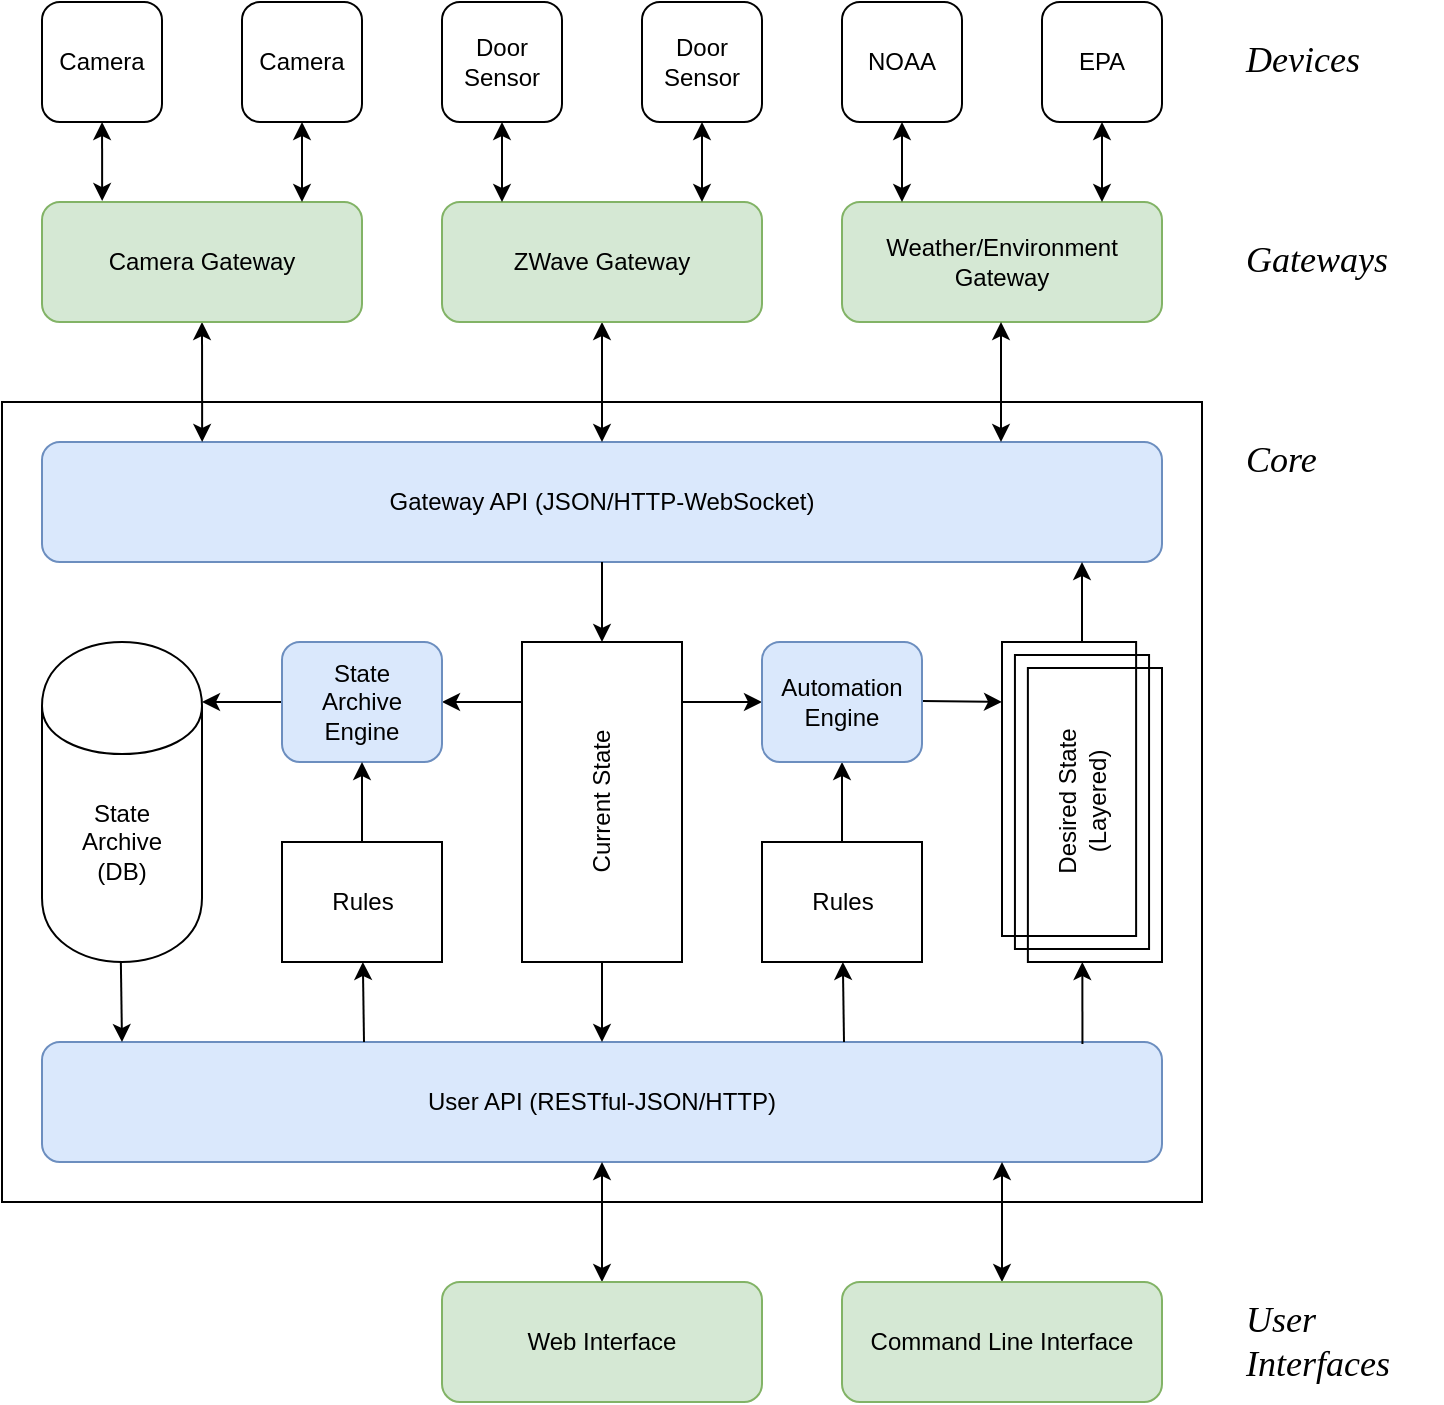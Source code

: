 <mxfile version="11.1.1" type="device"><diagram id="nyFlotmh9oRMmqSYARnF" name="Page-1"><mxGraphModel dx="946" dy="727" grid="1" gridSize="10" guides="1" tooltips="1" connect="1" arrows="1" fold="1" page="1" pageScale="1" pageWidth="850" pageHeight="1100" math="0" shadow="0"><root><mxCell id="0"/><mxCell id="1" parent="0"/><mxCell id="MtfKd6-NrAOQEtamVdi_-132" value="" style="rounded=0;whiteSpace=wrap;html=1;fillColor=none;align=center;" parent="1" vertex="1"><mxGeometry x="20" y="240" width="600" height="400" as="geometry"/></mxCell><mxCell id="MtfKd6-NrAOQEtamVdi_-2" value="Gateway API (JSON/HTTP-WebSocket)" style="rounded=1;whiteSpace=wrap;html=1;fillColor=#dae8fc;strokeColor=#6c8ebf;" parent="1" vertex="1"><mxGeometry x="40" y="260" width="560" height="60" as="geometry"/></mxCell><mxCell id="MtfKd6-NrAOQEtamVdi_-3" value="User API (RESTful-JSON/HTTP)" style="rounded=1;whiteSpace=wrap;html=1;fillColor=#dae8fc;strokeColor=#6c8ebf;" parent="1" vertex="1"><mxGeometry x="40" y="560" width="560" height="60" as="geometry"/></mxCell><mxCell id="MtfKd6-NrAOQEtamVdi_-118" value="" style="edgeStyle=none;rounded=0;orthogonalLoop=1;jettySize=auto;html=1;startArrow=classic;startFill=1;endArrow=classic;endFill=1;entryX=0.143;entryY=0;entryDx=0;entryDy=0;entryPerimeter=0;" parent="1" target="MtfKd6-NrAOQEtamVdi_-2" edge="1"><mxGeometry relative="1" as="geometry"><mxPoint x="120" y="200" as="sourcePoint"/><mxPoint x="120" y="240" as="targetPoint"/></mxGeometry></mxCell><mxCell id="MtfKd6-NrAOQEtamVdi_-12" value="Camera Gateway&lt;br&gt;" style="rounded=1;whiteSpace=wrap;html=1;fillColor=#d5e8d4;strokeColor=#82b366;" parent="1" vertex="1"><mxGeometry x="40" y="140" width="160" height="60" as="geometry"/></mxCell><mxCell id="MtfKd6-NrAOQEtamVdi_-120" value="" style="edgeStyle=none;rounded=0;orthogonalLoop=1;jettySize=auto;html=1;startArrow=classic;startFill=1;endArrow=classic;endFill=1;entryX=0.188;entryY=-0.008;entryDx=0;entryDy=0;entryPerimeter=0;" parent="1" source="MtfKd6-NrAOQEtamVdi_-13" target="MtfKd6-NrAOQEtamVdi_-12" edge="1"><mxGeometry relative="1" as="geometry"/></mxCell><mxCell id="MtfKd6-NrAOQEtamVdi_-13" value="Camera&lt;br&gt;" style="rounded=1;whiteSpace=wrap;html=1;" parent="1" vertex="1"><mxGeometry x="40" y="40" width="60" height="60" as="geometry"/></mxCell><mxCell id="MtfKd6-NrAOQEtamVdi_-121" value="" style="edgeStyle=none;rounded=0;orthogonalLoop=1;jettySize=auto;html=1;startArrow=classic;startFill=1;endArrow=classic;endFill=1;" parent="1" source="MtfKd6-NrAOQEtamVdi_-14" edge="1"><mxGeometry relative="1" as="geometry"><mxPoint x="170" y="140" as="targetPoint"/></mxGeometry></mxCell><mxCell id="MtfKd6-NrAOQEtamVdi_-14" value="Camera" style="rounded=1;whiteSpace=wrap;html=1;" parent="1" vertex="1"><mxGeometry x="140" y="40" width="60" height="60" as="geometry"/></mxCell><mxCell id="MtfKd6-NrAOQEtamVdi_-131" value="" style="edgeStyle=none;rounded=0;orthogonalLoop=1;jettySize=auto;html=1;startArrow=classic;startFill=1;endArrow=classic;endFill=1;" parent="1" source="MtfKd6-NrAOQEtamVdi_-15" edge="1"><mxGeometry relative="1" as="geometry"><mxPoint x="320" y="620" as="targetPoint"/></mxGeometry></mxCell><mxCell id="MtfKd6-NrAOQEtamVdi_-15" value="Web Interface&lt;br&gt;" style="rounded=1;whiteSpace=wrap;html=1;fillColor=#d5e8d4;strokeColor=#82b366;" parent="1" vertex="1"><mxGeometry x="240" y="680" width="160" height="60" as="geometry"/></mxCell><mxCell id="MtfKd6-NrAOQEtamVdi_-130" value="" style="edgeStyle=none;rounded=0;orthogonalLoop=1;jettySize=auto;html=1;startArrow=classic;startFill=1;endArrow=classic;endFill=1;" parent="1" source="MtfKd6-NrAOQEtamVdi_-23" edge="1"><mxGeometry relative="1" as="geometry"><mxPoint x="520" y="620" as="targetPoint"/></mxGeometry></mxCell><mxCell id="MtfKd6-NrAOQEtamVdi_-23" value="Command Line Interface&lt;br&gt;" style="rounded=1;whiteSpace=wrap;html=1;fillColor=#d5e8d4;align=center;strokeColor=#82b366;" parent="1" vertex="1"><mxGeometry x="440" y="680" width="160" height="60" as="geometry"/></mxCell><mxCell id="MtfKd6-NrAOQEtamVdi_-113" value="" style="edgeStyle=none;rounded=0;orthogonalLoop=1;jettySize=auto;html=1;startArrow=none;startFill=0;endArrow=classic;endFill=1;" parent="1" source="MtfKd6-NrAOQEtamVdi_-30" edge="1"><mxGeometry relative="1" as="geometry"><mxPoint x="560" y="320" as="targetPoint"/></mxGeometry></mxCell><mxCell id="MtfKd6-NrAOQEtamVdi_-115" value="" style="edgeStyle=none;rounded=0;orthogonalLoop=1;jettySize=auto;html=1;startArrow=classic;startFill=1;endArrow=none;endFill=0;entryX=0.929;entryY=0.017;entryDx=0;entryDy=0;entryPerimeter=0;" parent="1" source="MtfKd6-NrAOQEtamVdi_-30" target="MtfKd6-NrAOQEtamVdi_-3" edge="1"><mxGeometry relative="1" as="geometry"><mxPoint x="600" y="560" as="targetPoint"/></mxGeometry></mxCell><mxCell id="MtfKd6-NrAOQEtamVdi_-30" value="Desired State &lt;br&gt;(Layered)" style="verticalLabelPosition=middle;verticalAlign=middle;html=1;shape=mxgraph.basic.layered_rect;dx=12.94;outlineConnect=0;fillColor=none;align=center;labelPosition=center;horizontal=0;" parent="1" vertex="1"><mxGeometry x="520" y="360" width="80" height="160" as="geometry"/></mxCell><mxCell id="MtfKd6-NrAOQEtamVdi_-107" value="" style="edgeStyle=none;rounded=0;orthogonalLoop=1;jettySize=auto;html=1;startArrow=classic;startFill=1;endArrow=none;endFill=0;" parent="1" source="MtfKd6-NrAOQEtamVdi_-35" edge="1"><mxGeometry relative="1" as="geometry"><mxPoint x="320" y="320" as="targetPoint"/></mxGeometry></mxCell><mxCell id="MtfKd6-NrAOQEtamVdi_-108" value="" style="edgeStyle=none;rounded=0;orthogonalLoop=1;jettySize=auto;html=1;startArrow=classic;startFill=1;endArrow=none;endFill=0;" parent="1" target="MtfKd6-NrAOQEtamVdi_-35" edge="1"><mxGeometry relative="1" as="geometry"><mxPoint x="320" y="560" as="sourcePoint"/></mxGeometry></mxCell><mxCell id="MtfKd6-NrAOQEtamVdi_-35" value="Current State" style="verticalLabelPosition=middle;verticalAlign=middle;html=1;shape=mxgraph.basic.rect;fillColor=#ffffff;fillColor2=none;strokeColor=#000000;strokeWidth=1;size=20;indent=5;align=center;labelPosition=center;horizontal=0;" parent="1" vertex="1"><mxGeometry x="280" y="360" width="80" height="160" as="geometry"/></mxCell><mxCell id="MtfKd6-NrAOQEtamVdi_-109" value="" style="edgeStyle=none;rounded=0;orthogonalLoop=1;jettySize=auto;html=1;startArrow=classic;startFill=1;endArrow=none;endFill=0;" parent="1" source="MtfKd6-NrAOQEtamVdi_-87" edge="1"><mxGeometry relative="1" as="geometry"><mxPoint x="441" y="560" as="targetPoint"/></mxGeometry></mxCell><mxCell id="MtfKd6-NrAOQEtamVdi_-112" value="" style="edgeStyle=none;rounded=0;orthogonalLoop=1;jettySize=auto;html=1;startArrow=none;startFill=0;endArrow=classic;endFill=1;" parent="1" source="MtfKd6-NrAOQEtamVdi_-87" target="MtfKd6-NrAOQEtamVdi_-88" edge="1"><mxGeometry relative="1" as="geometry"/></mxCell><mxCell id="MtfKd6-NrAOQEtamVdi_-87" value="Rules&lt;br&gt;" style="verticalLabelPosition=middle;verticalAlign=middle;html=1;shape=mxgraph.basic.rect;fillColor=#ffffff;fillColor2=none;strokeColor=#000000;strokeWidth=1;size=20;indent=5;align=center;labelPosition=center;" parent="1" vertex="1"><mxGeometry x="400" y="460" width="80" height="60" as="geometry"/></mxCell><mxCell id="MtfKd6-NrAOQEtamVdi_-110" value="" style="edgeStyle=none;rounded=0;orthogonalLoop=1;jettySize=auto;html=1;startArrow=classic;startFill=1;endArrow=none;endFill=0;" parent="1" source="MtfKd6-NrAOQEtamVdi_-88" edge="1"><mxGeometry relative="1" as="geometry"><mxPoint x="360" y="390" as="targetPoint"/></mxGeometry></mxCell><mxCell id="MtfKd6-NrAOQEtamVdi_-128" value="" style="edgeStyle=none;rounded=0;orthogonalLoop=1;jettySize=auto;html=1;startArrow=none;startFill=0;endArrow=classic;endFill=1;" parent="1" edge="1"><mxGeometry relative="1" as="geometry"><mxPoint x="480" y="389.5" as="sourcePoint"/><mxPoint x="520" y="390" as="targetPoint"/></mxGeometry></mxCell><mxCell id="MtfKd6-NrAOQEtamVdi_-88" value="Automation&lt;br&gt;Engine&lt;br&gt;" style="rounded=1;whiteSpace=wrap;html=1;fillColor=#dae8fc;align=center;strokeColor=#6c8ebf;" parent="1" vertex="1"><mxGeometry x="400" y="360" width="80" height="60" as="geometry"/></mxCell><mxCell id="MtfKd6-NrAOQEtamVdi_-129" value="" style="edgeStyle=none;rounded=0;orthogonalLoop=1;jettySize=auto;html=1;startArrow=classic;startFill=1;endArrow=classic;endFill=1;" parent="1" source="MtfKd6-NrAOQEtamVdi_-122" edge="1"><mxGeometry relative="1" as="geometry"><mxPoint x="320" y="260" as="targetPoint"/></mxGeometry></mxCell><mxCell id="MtfKd6-NrAOQEtamVdi_-122" value="ZWave Gateway&lt;br&gt;" style="rounded=1;whiteSpace=wrap;html=1;fillColor=#d5e8d4;strokeColor=#82b366;" parent="1" vertex="1"><mxGeometry x="240" y="140" width="160" height="60" as="geometry"/></mxCell><mxCell id="MtfKd6-NrAOQEtamVdi_-126" value="" style="edgeStyle=none;rounded=0;orthogonalLoop=1;jettySize=auto;html=1;startArrow=classic;startFill=1;endArrow=classic;endFill=1;" parent="1" source="MtfKd6-NrAOQEtamVdi_-123" edge="1"><mxGeometry relative="1" as="geometry"><mxPoint x="270" y="140" as="targetPoint"/></mxGeometry></mxCell><mxCell id="MtfKd6-NrAOQEtamVdi_-123" value="Door&lt;br&gt;Sensor&lt;br&gt;" style="rounded=1;whiteSpace=wrap;html=1;" parent="1" vertex="1"><mxGeometry x="240" y="40" width="60" height="60" as="geometry"/></mxCell><mxCell id="MtfKd6-NrAOQEtamVdi_-125" value="" style="edgeStyle=none;rounded=0;orthogonalLoop=1;jettySize=auto;html=1;startArrow=classic;startFill=1;endArrow=classic;endFill=1;" parent="1" source="MtfKd6-NrAOQEtamVdi_-124" edge="1"><mxGeometry relative="1" as="geometry"><mxPoint x="370" y="140" as="targetPoint"/></mxGeometry></mxCell><mxCell id="MtfKd6-NrAOQEtamVdi_-124" value="Door&lt;br&gt;Sensor&lt;br&gt;" style="rounded=1;whiteSpace=wrap;html=1;" parent="1" vertex="1"><mxGeometry x="340" y="40" width="60" height="60" as="geometry"/></mxCell><mxCell id="OB2HOh7Wm_sJz5mUgPdf-1" value="Weather/Environment Gateway&lt;br&gt;" style="rounded=1;whiteSpace=wrap;html=1;fillColor=#d5e8d4;strokeColor=#82b366;" parent="1" vertex="1"><mxGeometry x="440" y="140" width="160" height="60" as="geometry"/></mxCell><mxCell id="OB2HOh7Wm_sJz5mUgPdf-2" value="" style="edgeStyle=none;rounded=0;orthogonalLoop=1;jettySize=auto;html=1;startArrow=classic;startFill=1;endArrow=classic;endFill=1;" parent="1" source="OB2HOh7Wm_sJz5mUgPdf-3" edge="1"><mxGeometry relative="1" as="geometry"><mxPoint x="470" y="140" as="targetPoint"/></mxGeometry></mxCell><mxCell id="OB2HOh7Wm_sJz5mUgPdf-3" value="NOAA&lt;br&gt;" style="rounded=1;whiteSpace=wrap;html=1;" parent="1" vertex="1"><mxGeometry x="440" y="40" width="60" height="60" as="geometry"/></mxCell><mxCell id="OB2HOh7Wm_sJz5mUgPdf-4" value="" style="edgeStyle=none;rounded=0;orthogonalLoop=1;jettySize=auto;html=1;startArrow=classic;startFill=1;endArrow=classic;endFill=1;" parent="1" source="OB2HOh7Wm_sJz5mUgPdf-5" edge="1"><mxGeometry relative="1" as="geometry"><mxPoint x="570" y="140" as="targetPoint"/></mxGeometry></mxCell><mxCell id="OB2HOh7Wm_sJz5mUgPdf-5" value="EPA&lt;br&gt;" style="rounded=1;whiteSpace=wrap;html=1;" parent="1" vertex="1"><mxGeometry x="540" y="40" width="60" height="60" as="geometry"/></mxCell><mxCell id="OB2HOh7Wm_sJz5mUgPdf-12" value="" style="edgeStyle=none;rounded=0;orthogonalLoop=1;jettySize=auto;html=1;startArrow=classic;startFill=1;endArrow=classic;endFill=1;" parent="1" edge="1"><mxGeometry relative="1" as="geometry"><mxPoint x="519.5" y="260" as="targetPoint"/><mxPoint x="519.5" y="200" as="sourcePoint"/></mxGeometry></mxCell><mxCell id="uU05n5d9MdpaISkNptbO-13" value="" style="edgeStyle=orthogonalEdgeStyle;rounded=0;orthogonalLoop=1;jettySize=auto;html=1;" parent="1" source="MtfKd6-NrAOQEtamVdi_-35" target="uU05n5d9MdpaISkNptbO-4" edge="1"><mxGeometry relative="1" as="geometry"><Array as="points"><mxPoint x="260" y="390"/><mxPoint x="260" y="390"/></Array></mxGeometry></mxCell><mxCell id="uU05n5d9MdpaISkNptbO-14" value="" style="edgeStyle=orthogonalEdgeStyle;rounded=0;orthogonalLoop=1;jettySize=auto;html=1;" parent="1" source="uU05n5d9MdpaISkNptbO-4" target="uU05n5d9MdpaISkNptbO-5" edge="1"><mxGeometry relative="1" as="geometry"><Array as="points"><mxPoint x="120" y="390"/><mxPoint x="120" y="390"/></Array></mxGeometry></mxCell><mxCell id="uU05n5d9MdpaISkNptbO-4" value="State &lt;br&gt;Archive&lt;br&gt;&amp;nbsp;Engine&amp;nbsp;" style="rounded=1;whiteSpace=wrap;html=1;fillColor=#dae8fc;align=center;strokeColor=#6c8ebf;horizontal=1;" parent="1" vertex="1"><mxGeometry x="160" y="360" width="80" height="60" as="geometry"/></mxCell><mxCell id="uU05n5d9MdpaISkNptbO-5" value="State&lt;br&gt;Archive&lt;br&gt;(DB)" style="shape=cylinder;whiteSpace=wrap;html=1;boundedLbl=1;backgroundOutline=1;" parent="1" vertex="1"><mxGeometry x="40" y="360" width="80" height="160" as="geometry"/></mxCell><mxCell id="uU05n5d9MdpaISkNptbO-6" value="" style="edgeStyle=none;rounded=0;orthogonalLoop=1;jettySize=auto;html=1;startArrow=classic;startFill=1;endArrow=none;endFill=0;" parent="1" source="uU05n5d9MdpaISkNptbO-8" edge="1"><mxGeometry relative="1" as="geometry"><mxPoint x="201" y="560" as="targetPoint"/></mxGeometry></mxCell><mxCell id="uU05n5d9MdpaISkNptbO-7" value="" style="edgeStyle=none;rounded=0;orthogonalLoop=1;jettySize=auto;html=1;startArrow=none;startFill=0;endArrow=classic;endFill=1;" parent="1" source="uU05n5d9MdpaISkNptbO-8" edge="1"><mxGeometry relative="1" as="geometry"><mxPoint x="200" y="420" as="targetPoint"/></mxGeometry></mxCell><mxCell id="uU05n5d9MdpaISkNptbO-8" value="Rules&lt;br&gt;" style="verticalLabelPosition=middle;verticalAlign=middle;html=1;shape=mxgraph.basic.rect;fillColor=#ffffff;fillColor2=none;strokeColor=#000000;strokeWidth=1;size=20;indent=5;align=center;labelPosition=center;" parent="1" vertex="1"><mxGeometry x="160" y="460" width="80" height="60" as="geometry"/></mxCell><mxCell id="uU05n5d9MdpaISkNptbO-9" value="" style="edgeStyle=none;rounded=0;orthogonalLoop=1;jettySize=auto;html=1;startArrow=classic;startFill=1;endArrow=none;endFill=0;" parent="1" edge="1"><mxGeometry relative="1" as="geometry"><mxPoint x="79.429" y="520" as="targetPoint"/><mxPoint x="80" y="560" as="sourcePoint"/></mxGeometry></mxCell><mxCell id="QIztM4St6ZhZZ24SG2eG-1" value="&lt;font style=&quot;font-size: 18px;&quot;&gt;&lt;span style=&quot;font-size: 18px;&quot;&gt;&lt;i style=&quot;font-size: 18px;&quot;&gt;Devices&lt;/i&gt;&lt;/span&gt;&lt;/font&gt;" style="text;html=1;resizable=0;points=[];autosize=1;align=left;verticalAlign=top;spacingTop=-4;fontStyle=0;fontFamily=Georgia;fontSize=18;" vertex="1" parent="1"><mxGeometry x="640" y="56" width="80" height="20" as="geometry"/></mxCell><mxCell id="QIztM4St6ZhZZ24SG2eG-2" value="&lt;font style=&quot;font-size: 18px;&quot;&gt;&lt;span style=&quot;font-size: 18px;&quot;&gt;&lt;i style=&quot;font-size: 18px;&quot;&gt;Gateways&lt;/i&gt;&lt;/span&gt;&lt;/font&gt;" style="text;html=1;resizable=0;points=[];autosize=1;align=left;verticalAlign=top;spacingTop=-4;fontStyle=0;fontFamily=Georgia;fontSize=18;" vertex="1" parent="1"><mxGeometry x="640" y="156" width="90" height="20" as="geometry"/></mxCell><mxCell id="QIztM4St6ZhZZ24SG2eG-3" value="&lt;font style=&quot;font-size: 18px;&quot;&gt;&lt;span style=&quot;font-size: 18px;&quot;&gt;&lt;i style=&quot;font-size: 18px;&quot;&gt;Core&lt;/i&gt;&lt;/span&gt;&lt;/font&gt;" style="text;html=1;resizable=0;points=[];autosize=1;align=left;verticalAlign=top;spacingTop=-4;fontStyle=0;fontFamily=Georgia;fontSize=18;" vertex="1" parent="1"><mxGeometry x="640" y="256" width="50" height="20" as="geometry"/></mxCell><mxCell id="QIztM4St6ZhZZ24SG2eG-4" value="&lt;span style=&quot;font-size: 18px&quot;&gt;&lt;span style=&quot;font-size: 18px&quot;&gt;&lt;i style=&quot;font-size: 18px&quot;&gt;User &lt;br&gt;Interfaces&lt;/i&gt;&lt;/span&gt;&lt;/span&gt;" style="text;html=1;resizable=0;points=[];autosize=1;align=left;verticalAlign=top;spacingTop=-4;fontStyle=0;fontFamily=Georgia;fontSize=18;" vertex="1" parent="1"><mxGeometry x="640" y="686" width="100" height="50" as="geometry"/></mxCell></root></mxGraphModel></diagram></mxfile>